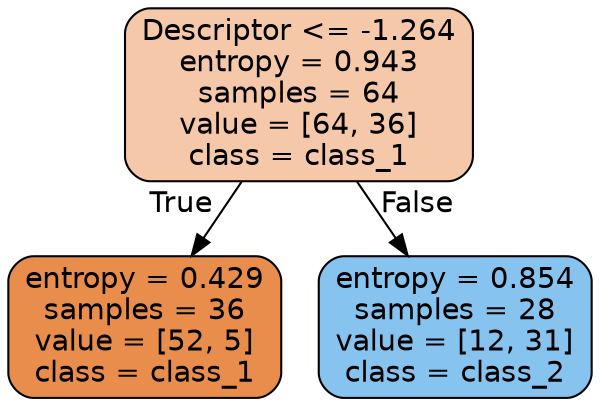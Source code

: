 digraph Tree {
node [shape=box, style="filled, rounded", color="black", fontname="helvetica"] ;
edge [fontname="helvetica"] ;
0 [label="Descriptor <= -1.264\nentropy = 0.943\nsamples = 64\nvalue = [64, 36]\nclass = class_1", fillcolor="#f4c8a8"] ;
1 [label="entropy = 0.429\nsamples = 36\nvalue = [52, 5]\nclass = class_1", fillcolor="#e88d4c"] ;
0 -> 1 [labeldistance=2.5, labelangle=45, headlabel="True"] ;
2 [label="entropy = 0.854\nsamples = 28\nvalue = [12, 31]\nclass = class_2", fillcolor="#86c3ef"] ;
0 -> 2 [labeldistance=2.5, labelangle=-45, headlabel="False"] ;
}
